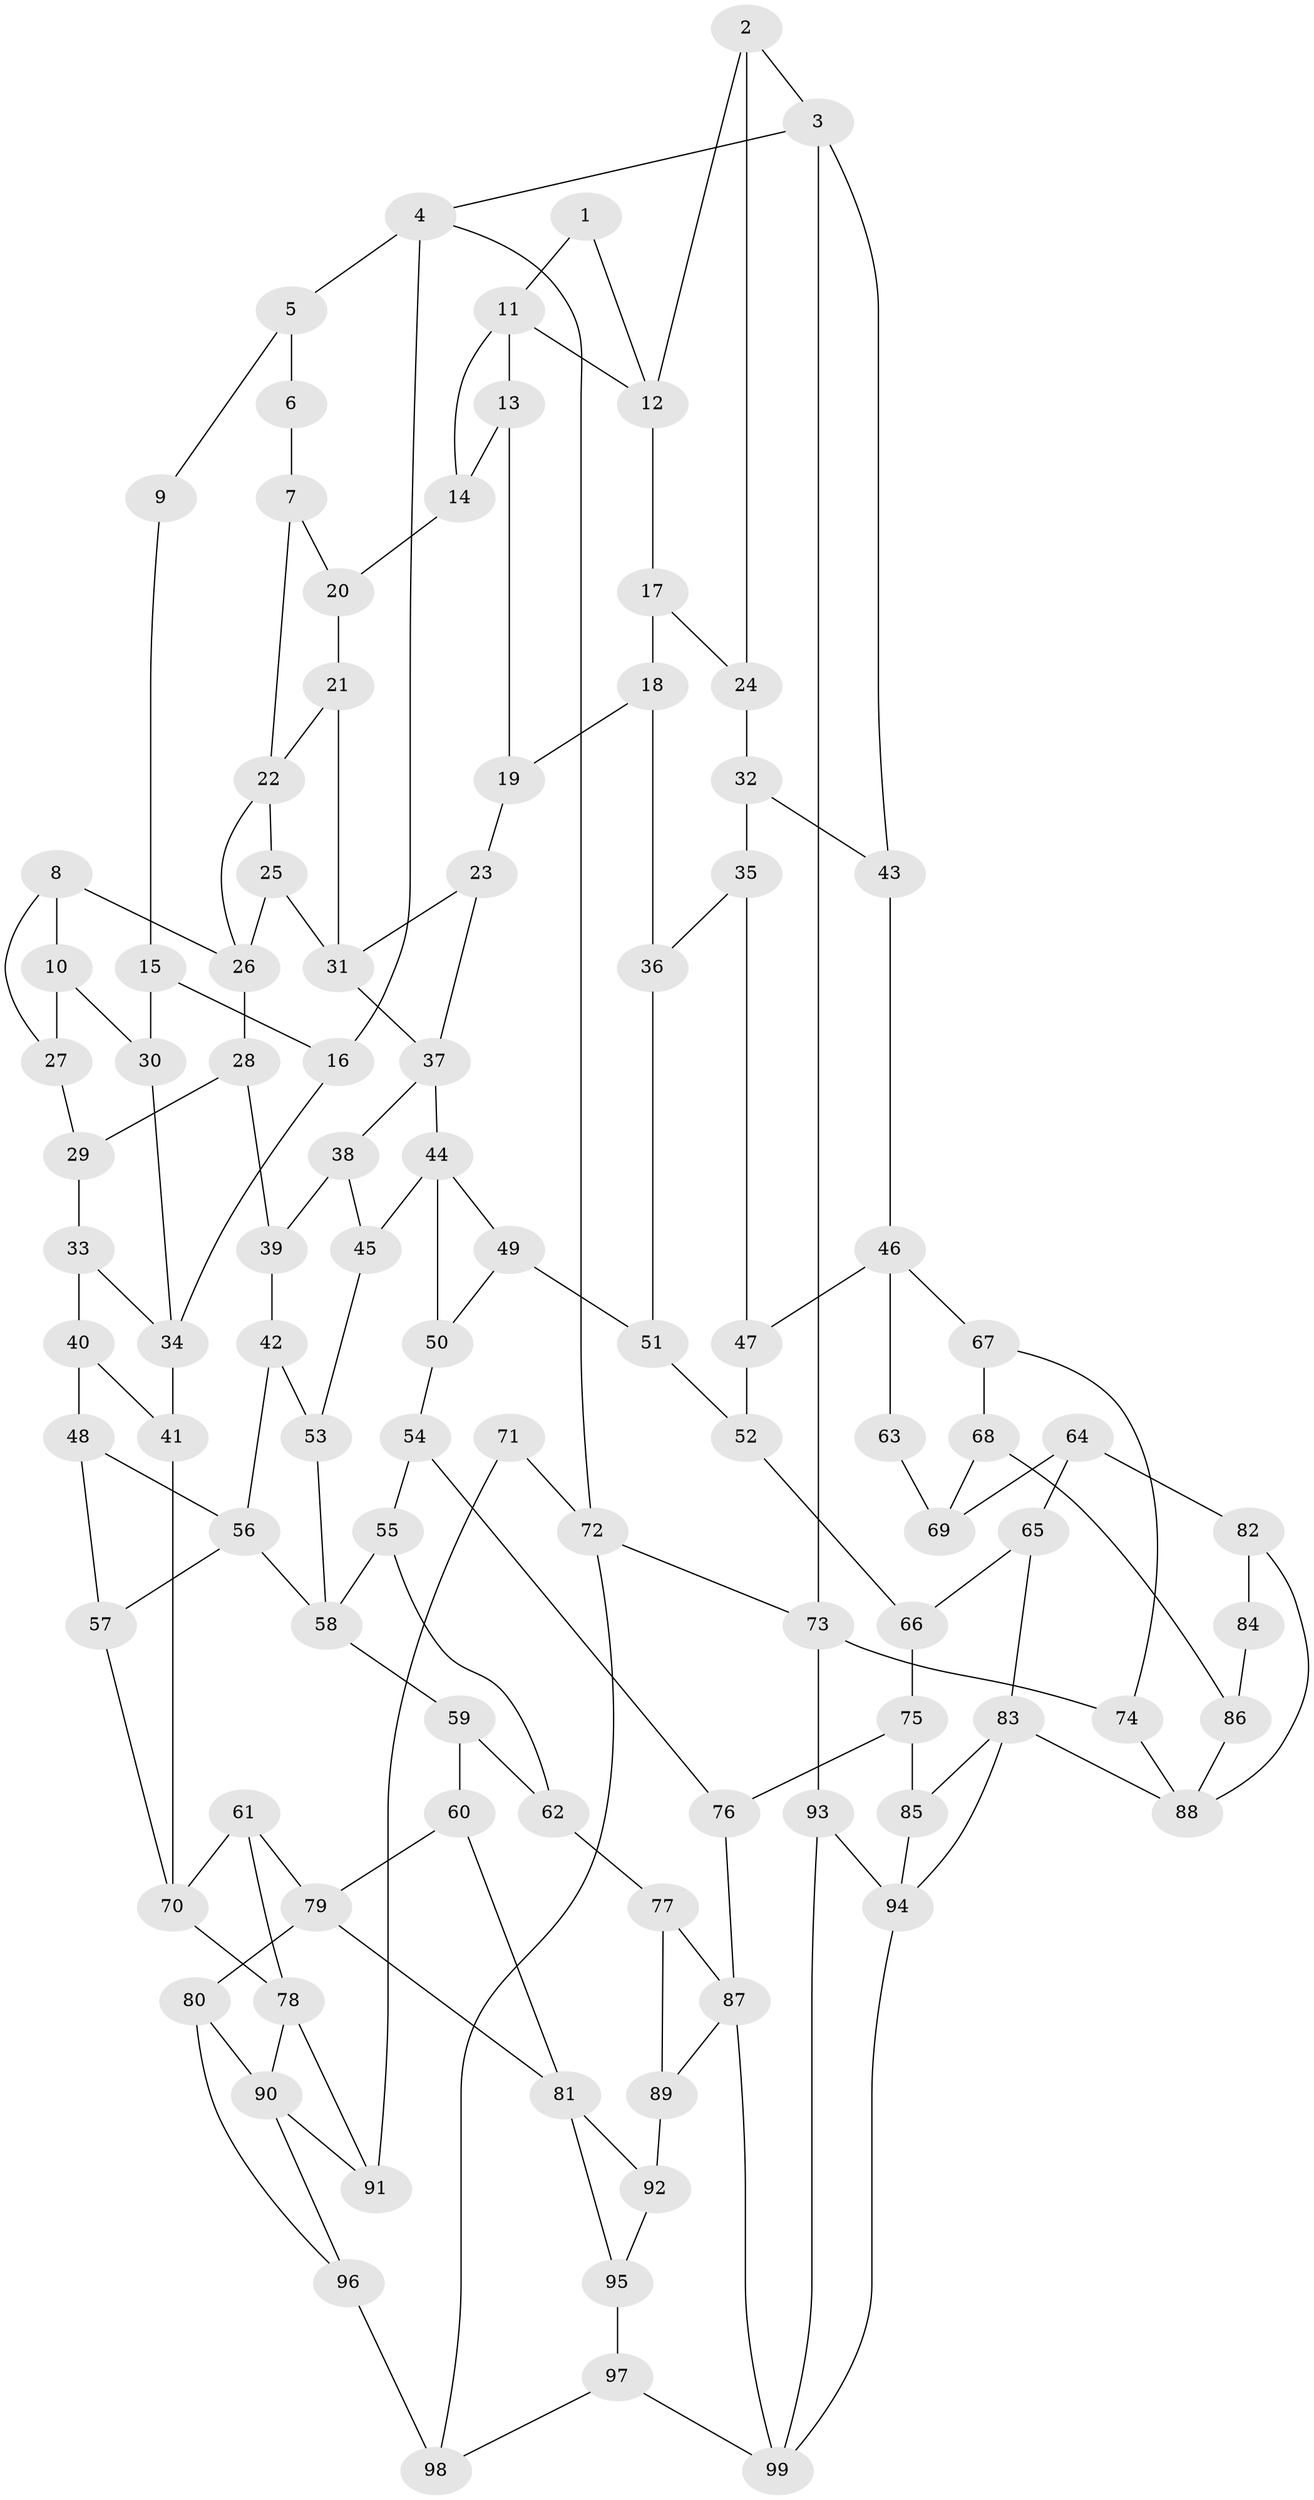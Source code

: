 // original degree distribution, {3: 0.02142857142857143, 5: 0.4928571428571429, 6: 0.24285714285714285, 4: 0.24285714285714285}
// Generated by graph-tools (version 1.1) at 2025/38/03/04/25 23:38:26]
// undirected, 99 vertices, 158 edges
graph export_dot {
  node [color=gray90,style=filled];
  1;
  2;
  3;
  4;
  5;
  6;
  7;
  8;
  9;
  10;
  11;
  12;
  13;
  14;
  15;
  16;
  17;
  18;
  19;
  20;
  21;
  22;
  23;
  24;
  25;
  26;
  27;
  28;
  29;
  30;
  31;
  32;
  33;
  34;
  35;
  36;
  37;
  38;
  39;
  40;
  41;
  42;
  43;
  44;
  45;
  46;
  47;
  48;
  49;
  50;
  51;
  52;
  53;
  54;
  55;
  56;
  57;
  58;
  59;
  60;
  61;
  62;
  63;
  64;
  65;
  66;
  67;
  68;
  69;
  70;
  71;
  72;
  73;
  74;
  75;
  76;
  77;
  78;
  79;
  80;
  81;
  82;
  83;
  84;
  85;
  86;
  87;
  88;
  89;
  90;
  91;
  92;
  93;
  94;
  95;
  96;
  97;
  98;
  99;
  1 -- 11 [weight=1.0];
  1 -- 12 [weight=1.0];
  2 -- 3 [weight=1.0];
  2 -- 12 [weight=1.0];
  2 -- 24 [weight=1.0];
  3 -- 4 [weight=1.0];
  3 -- 43 [weight=1.0];
  3 -- 73 [weight=1.0];
  4 -- 5 [weight=1.0];
  4 -- 16 [weight=1.0];
  4 -- 72 [weight=1.0];
  5 -- 6 [weight=1.0];
  5 -- 9 [weight=1.0];
  6 -- 7 [weight=1.0];
  7 -- 20 [weight=1.0];
  7 -- 22 [weight=1.0];
  8 -- 10 [weight=1.0];
  8 -- 26 [weight=1.0];
  8 -- 27 [weight=1.0];
  9 -- 15 [weight=1.0];
  10 -- 27 [weight=1.0];
  10 -- 30 [weight=1.0];
  11 -- 12 [weight=1.0];
  11 -- 13 [weight=1.0];
  11 -- 14 [weight=1.0];
  12 -- 17 [weight=1.0];
  13 -- 14 [weight=1.0];
  13 -- 19 [weight=1.0];
  14 -- 20 [weight=2.0];
  15 -- 16 [weight=1.0];
  15 -- 30 [weight=2.0];
  16 -- 34 [weight=1.0];
  17 -- 18 [weight=1.0];
  17 -- 24 [weight=1.0];
  18 -- 19 [weight=1.0];
  18 -- 36 [weight=1.0];
  19 -- 23 [weight=1.0];
  20 -- 21 [weight=1.0];
  21 -- 22 [weight=1.0];
  21 -- 31 [weight=1.0];
  22 -- 25 [weight=1.0];
  22 -- 26 [weight=1.0];
  23 -- 31 [weight=1.0];
  23 -- 37 [weight=1.0];
  24 -- 32 [weight=2.0];
  25 -- 26 [weight=1.0];
  25 -- 31 [weight=1.0];
  26 -- 28 [weight=1.0];
  27 -- 29 [weight=1.0];
  28 -- 29 [weight=1.0];
  28 -- 39 [weight=1.0];
  29 -- 33 [weight=1.0];
  30 -- 34 [weight=1.0];
  31 -- 37 [weight=1.0];
  32 -- 35 [weight=1.0];
  32 -- 43 [weight=1.0];
  33 -- 34 [weight=1.0];
  33 -- 40 [weight=1.0];
  34 -- 41 [weight=1.0];
  35 -- 36 [weight=1.0];
  35 -- 47 [weight=1.0];
  36 -- 51 [weight=1.0];
  37 -- 38 [weight=1.0];
  37 -- 44 [weight=1.0];
  38 -- 39 [weight=1.0];
  38 -- 45 [weight=1.0];
  39 -- 42 [weight=1.0];
  40 -- 41 [weight=1.0];
  40 -- 48 [weight=2.0];
  41 -- 70 [weight=1.0];
  42 -- 53 [weight=1.0];
  42 -- 56 [weight=1.0];
  43 -- 46 [weight=1.0];
  44 -- 45 [weight=1.0];
  44 -- 49 [weight=1.0];
  44 -- 50 [weight=1.0];
  45 -- 53 [weight=1.0];
  46 -- 47 [weight=1.0];
  46 -- 63 [weight=1.0];
  46 -- 67 [weight=1.0];
  47 -- 52 [weight=1.0];
  48 -- 56 [weight=1.0];
  48 -- 57 [weight=1.0];
  49 -- 50 [weight=1.0];
  49 -- 51 [weight=2.0];
  50 -- 54 [weight=1.0];
  51 -- 52 [weight=1.0];
  52 -- 66 [weight=1.0];
  53 -- 58 [weight=1.0];
  54 -- 55 [weight=1.0];
  54 -- 76 [weight=1.0];
  55 -- 58 [weight=1.0];
  55 -- 62 [weight=1.0];
  56 -- 57 [weight=1.0];
  56 -- 58 [weight=1.0];
  57 -- 70 [weight=1.0];
  58 -- 59 [weight=1.0];
  59 -- 60 [weight=1.0];
  59 -- 62 [weight=1.0];
  60 -- 79 [weight=1.0];
  60 -- 81 [weight=1.0];
  61 -- 70 [weight=1.0];
  61 -- 78 [weight=1.0];
  61 -- 79 [weight=1.0];
  62 -- 77 [weight=1.0];
  63 -- 69 [weight=2.0];
  64 -- 65 [weight=1.0];
  64 -- 69 [weight=1.0];
  64 -- 82 [weight=1.0];
  65 -- 66 [weight=1.0];
  65 -- 83 [weight=1.0];
  66 -- 75 [weight=1.0];
  67 -- 68 [weight=1.0];
  67 -- 74 [weight=1.0];
  68 -- 69 [weight=1.0];
  68 -- 86 [weight=1.0];
  70 -- 78 [weight=1.0];
  71 -- 72 [weight=1.0];
  71 -- 91 [weight=2.0];
  72 -- 73 [weight=1.0];
  72 -- 98 [weight=1.0];
  73 -- 74 [weight=1.0];
  73 -- 93 [weight=1.0];
  74 -- 88 [weight=1.0];
  75 -- 76 [weight=1.0];
  75 -- 85 [weight=1.0];
  76 -- 87 [weight=1.0];
  77 -- 87 [weight=1.0];
  77 -- 89 [weight=1.0];
  78 -- 90 [weight=1.0];
  78 -- 91 [weight=1.0];
  79 -- 80 [weight=1.0];
  79 -- 81 [weight=1.0];
  80 -- 90 [weight=1.0];
  80 -- 96 [weight=1.0];
  81 -- 92 [weight=1.0];
  81 -- 95 [weight=1.0];
  82 -- 84 [weight=2.0];
  82 -- 88 [weight=1.0];
  83 -- 85 [weight=1.0];
  83 -- 88 [weight=1.0];
  83 -- 94 [weight=1.0];
  84 -- 86 [weight=2.0];
  85 -- 94 [weight=1.0];
  86 -- 88 [weight=1.0];
  87 -- 89 [weight=1.0];
  87 -- 99 [weight=1.0];
  89 -- 92 [weight=2.0];
  90 -- 91 [weight=1.0];
  90 -- 96 [weight=1.0];
  92 -- 95 [weight=1.0];
  93 -- 94 [weight=1.0];
  93 -- 99 [weight=1.0];
  94 -- 99 [weight=1.0];
  95 -- 97 [weight=1.0];
  96 -- 98 [weight=2.0];
  97 -- 98 [weight=1.0];
  97 -- 99 [weight=1.0];
}
